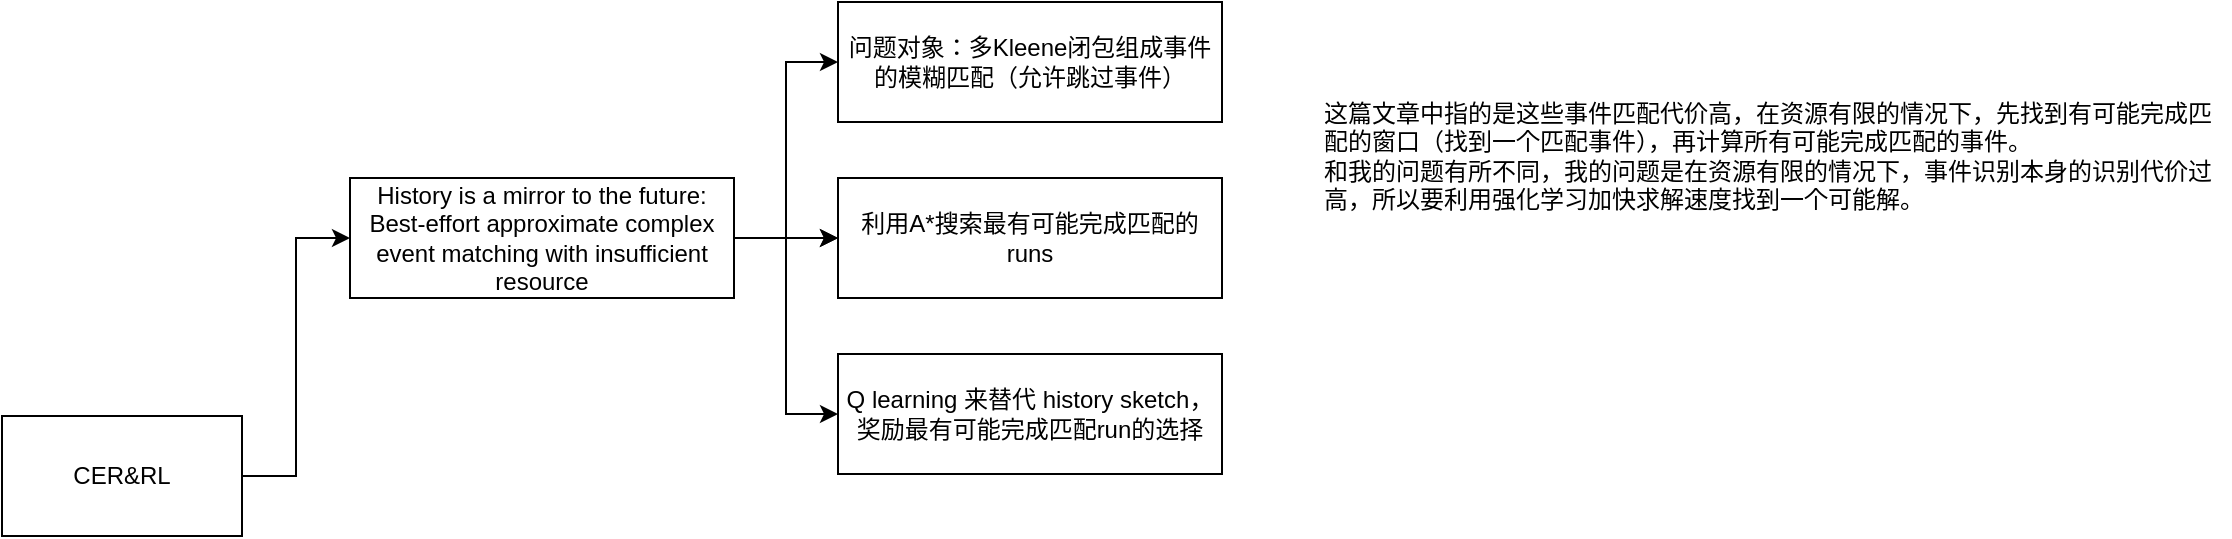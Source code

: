 <mxfile version="24.7.3" type="github">
  <diagram name="第 1 页" id="O8hsLUw52cin_FRzYxNW">
    <mxGraphModel dx="1026" dy="651" grid="0" gridSize="10" guides="1" tooltips="1" connect="1" arrows="1" fold="1" page="0" pageScale="1" pageWidth="1200" pageHeight="1920" math="0" shadow="0">
      <root>
        <mxCell id="0" />
        <mxCell id="1" parent="0" />
        <mxCell id="wioiAYtGRYJXvaGIT6RL-3" value="" style="edgeStyle=orthogonalEdgeStyle;rounded=0;orthogonalLoop=1;jettySize=auto;html=1;entryX=0;entryY=0.5;entryDx=0;entryDy=0;" edge="1" parent="1" source="wioiAYtGRYJXvaGIT6RL-1" target="wioiAYtGRYJXvaGIT6RL-2">
          <mxGeometry relative="1" as="geometry" />
        </mxCell>
        <mxCell id="wioiAYtGRYJXvaGIT6RL-1" value="CER&amp;amp;RL" style="rounded=0;whiteSpace=wrap;html=1;" vertex="1" parent="1">
          <mxGeometry x="207" y="228" width="120" height="60" as="geometry" />
        </mxCell>
        <mxCell id="wioiAYtGRYJXvaGIT6RL-5" value="" style="edgeStyle=orthogonalEdgeStyle;rounded=0;orthogonalLoop=1;jettySize=auto;html=1;entryX=0;entryY=0.5;entryDx=0;entryDy=0;" edge="1" parent="1" source="wioiAYtGRYJXvaGIT6RL-2" target="wioiAYtGRYJXvaGIT6RL-4">
          <mxGeometry relative="1" as="geometry" />
        </mxCell>
        <mxCell id="wioiAYtGRYJXvaGIT6RL-7" value="" style="edgeStyle=orthogonalEdgeStyle;rounded=0;orthogonalLoop=1;jettySize=auto;html=1;" edge="1" parent="1" source="wioiAYtGRYJXvaGIT6RL-2" target="wioiAYtGRYJXvaGIT6RL-6">
          <mxGeometry relative="1" as="geometry" />
        </mxCell>
        <mxCell id="wioiAYtGRYJXvaGIT6RL-8" value="" style="edgeStyle=orthogonalEdgeStyle;rounded=0;orthogonalLoop=1;jettySize=auto;html=1;" edge="1" parent="1" source="wioiAYtGRYJXvaGIT6RL-2" target="wioiAYtGRYJXvaGIT6RL-6">
          <mxGeometry relative="1" as="geometry" />
        </mxCell>
        <mxCell id="wioiAYtGRYJXvaGIT6RL-10" style="edgeStyle=orthogonalEdgeStyle;rounded=0;orthogonalLoop=1;jettySize=auto;html=1;entryX=0;entryY=0.5;entryDx=0;entryDy=0;" edge="1" parent="1" source="wioiAYtGRYJXvaGIT6RL-2" target="wioiAYtGRYJXvaGIT6RL-9">
          <mxGeometry relative="1" as="geometry" />
        </mxCell>
        <mxCell id="wioiAYtGRYJXvaGIT6RL-2" value="History is a mirror to the future: Best-effort approximate complex event matching with insufficient resource" style="rounded=0;whiteSpace=wrap;html=1;" vertex="1" parent="1">
          <mxGeometry x="381" y="109" width="192" height="60" as="geometry" />
        </mxCell>
        <mxCell id="wioiAYtGRYJXvaGIT6RL-4" value="问题对象：多Kleene闭包组成事件的模糊匹配（允许跳过事件）" style="rounded=0;whiteSpace=wrap;html=1;" vertex="1" parent="1">
          <mxGeometry x="625" y="21" width="192" height="60" as="geometry" />
        </mxCell>
        <mxCell id="wioiAYtGRYJXvaGIT6RL-6" value="利用A*搜索最有可能完成匹配的runs" style="rounded=0;whiteSpace=wrap;html=1;" vertex="1" parent="1">
          <mxGeometry x="625" y="109" width="192" height="60" as="geometry" />
        </mxCell>
        <mxCell id="wioiAYtGRYJXvaGIT6RL-9" value="Q learning 来替代 history sketch，奖励最有可能完成匹配run的选择" style="rounded=0;whiteSpace=wrap;html=1;" vertex="1" parent="1">
          <mxGeometry x="625" y="197" width="192" height="60" as="geometry" />
        </mxCell>
        <mxCell id="wioiAYtGRYJXvaGIT6RL-11" value="这篇文章中指的是这些事件匹配代价高，在资源有限的情况下，先找到有可能完成匹配的窗口（找到一个匹配事件），再计算所有可能完成匹配的事件。&lt;div&gt;和我的问题有所不同，我的问题是在资源有限的情况下，事件识别本身的识别代价过高，所以要利用强化学习加快求解速度找到一个可能解。&lt;/div&gt;" style="text;html=1;align=left;verticalAlign=middle;whiteSpace=wrap;rounded=0;" vertex="1" parent="1">
          <mxGeometry x="866" y="40" width="455" height="115" as="geometry" />
        </mxCell>
      </root>
    </mxGraphModel>
  </diagram>
</mxfile>
